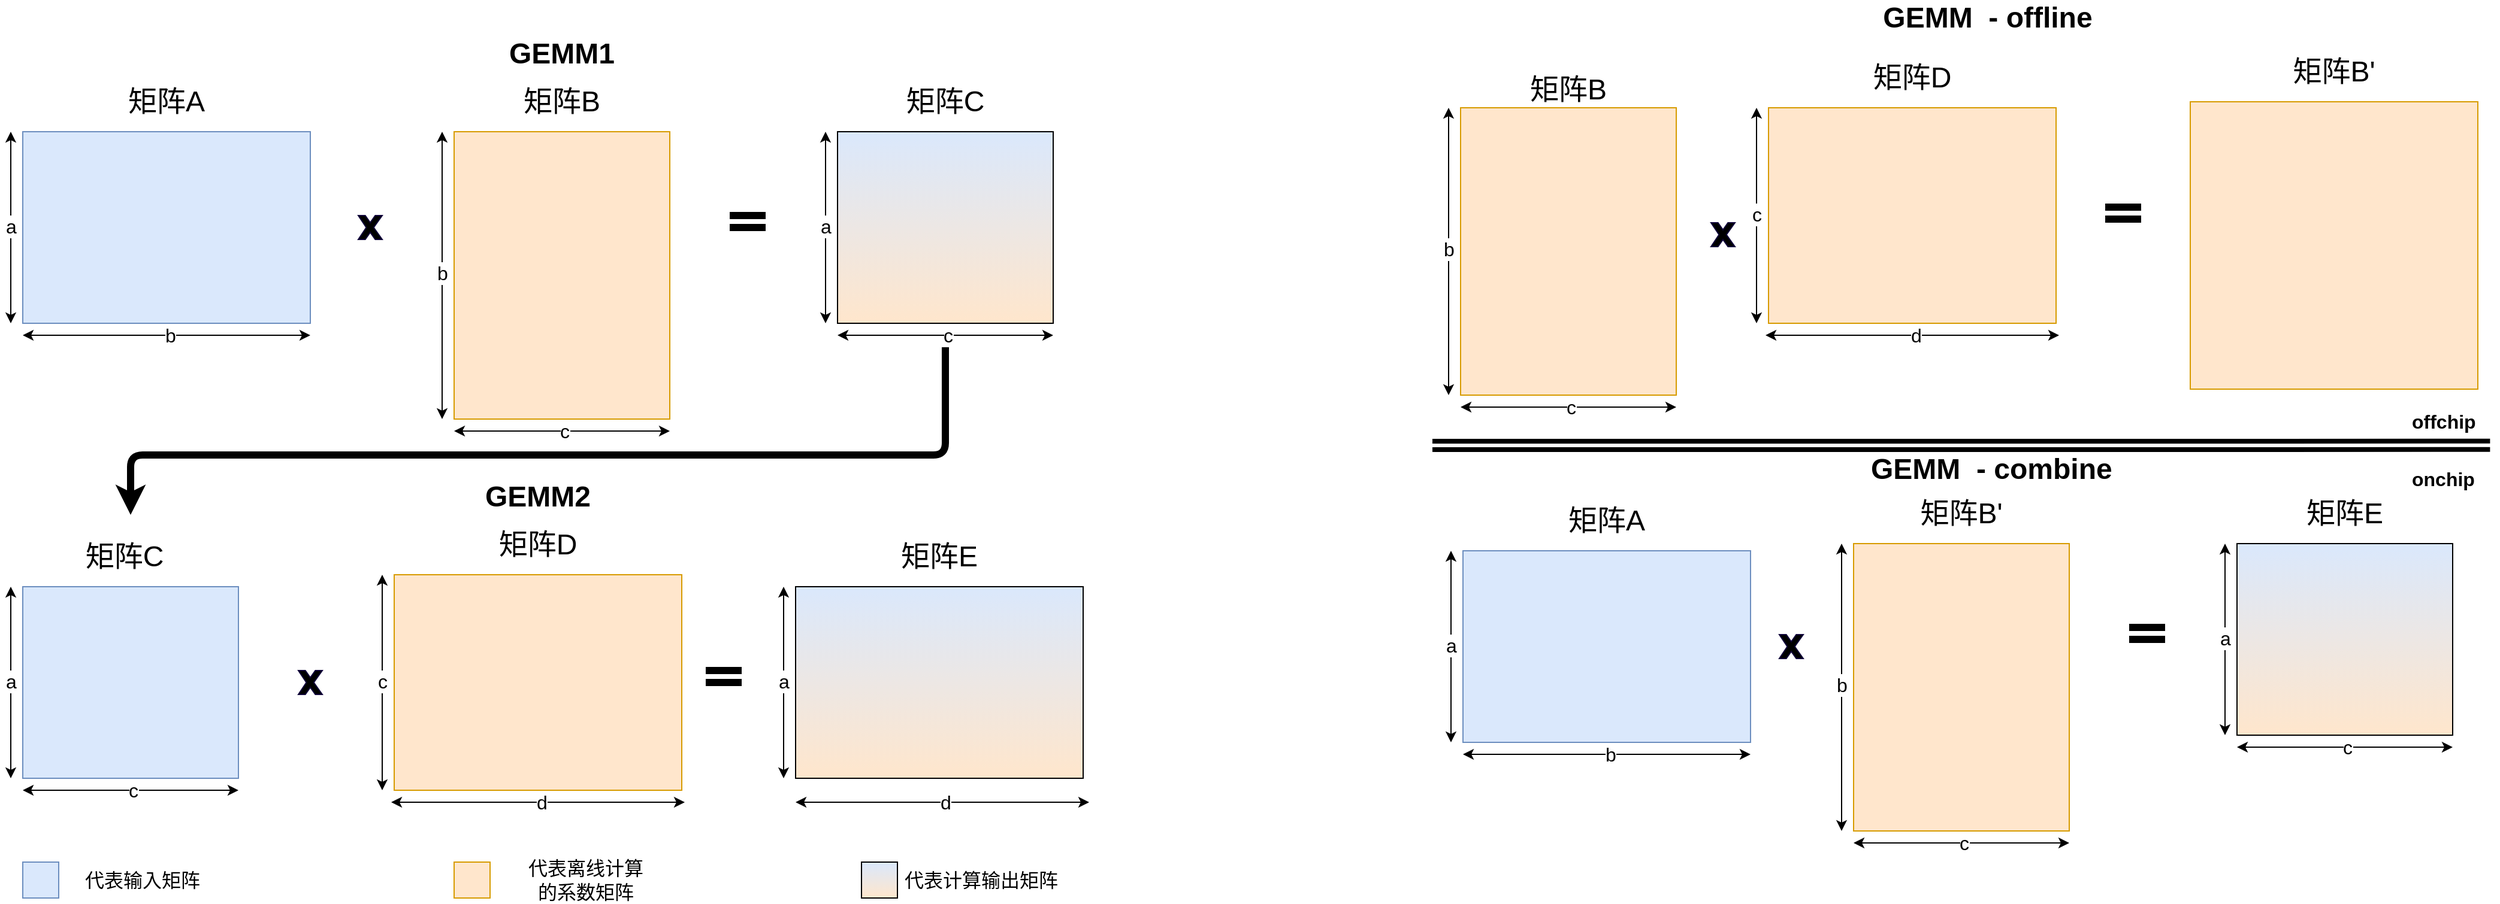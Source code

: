 <mxfile version="20.8.16" type="github">
  <diagram name="Page-1" id="4RiBF4p74DhOOl9Dp6OF">
    <mxGraphModel dx="1122" dy="761" grid="0" gridSize="10" guides="1" tooltips="1" connect="1" arrows="1" fold="1" page="0" pageScale="1" pageWidth="850" pageHeight="1100" math="0" shadow="0">
      <root>
        <mxCell id="0" />
        <mxCell id="1" parent="0" />
        <mxCell id="028M3EtKcu_b-tOw9vi7-4" value="" style="rounded=0;whiteSpace=wrap;html=1;fillColor=#ffe6cc;strokeColor=#d79b00;" parent="1" vertex="1">
          <mxGeometry x="520" y="230" width="180" height="240" as="geometry" />
        </mxCell>
        <mxCell id="028M3EtKcu_b-tOw9vi7-3" value="&lt;font style=&quot;font-size: 24px;&quot;&gt;矩阵A&lt;/font&gt;" style="text;html=1;strokeColor=none;fillColor=none;align=center;verticalAlign=middle;whiteSpace=wrap;rounded=0;" parent="1" vertex="1">
          <mxGeometry x="240" y="190" width="80" height="30" as="geometry" />
        </mxCell>
        <mxCell id="028M3EtKcu_b-tOw9vi7-5" value="" style="rounded=0;whiteSpace=wrap;html=1;fillColor=#ffe6cc;strokeColor=#000000;gradientColor=#DAE8FC;gradientDirection=north;" parent="1" vertex="1">
          <mxGeometry x="840" y="230" width="180" height="160" as="geometry" />
        </mxCell>
        <mxCell id="028M3EtKcu_b-tOw9vi7-6" value="&lt;font size=&quot;5&quot;&gt;矩阵B&lt;/font&gt;" style="text;html=1;strokeColor=none;fillColor=none;align=center;verticalAlign=middle;whiteSpace=wrap;rounded=0;" parent="1" vertex="1">
          <mxGeometry x="570" y="190" width="80" height="30" as="geometry" />
        </mxCell>
        <mxCell id="028M3EtKcu_b-tOw9vi7-7" value="&lt;font size=&quot;5&quot;&gt;矩阵C&lt;/font&gt;" style="text;html=1;strokeColor=none;fillColor=none;align=center;verticalAlign=middle;whiteSpace=wrap;rounded=0;" parent="1" vertex="1">
          <mxGeometry x="890" y="190" width="80" height="30" as="geometry" />
        </mxCell>
        <mxCell id="028M3EtKcu_b-tOw9vi7-9" value="" style="endArrow=classic;startArrow=classic;html=1;rounded=0;fontSize=16;" parent="1" edge="1">
          <mxGeometry width="50" height="50" relative="1" as="geometry">
            <mxPoint x="150" y="390" as="sourcePoint" />
            <mxPoint x="150" y="230" as="targetPoint" />
          </mxGeometry>
        </mxCell>
        <mxCell id="028M3EtKcu_b-tOw9vi7-14" value="a" style="edgeLabel;html=1;align=center;verticalAlign=middle;resizable=0;points=[];fontSize=16;" parent="028M3EtKcu_b-tOw9vi7-9" vertex="1" connectable="0">
          <mxGeometry x="0.019" relative="1" as="geometry">
            <mxPoint as="offset" />
          </mxGeometry>
        </mxCell>
        <mxCell id="028M3EtKcu_b-tOw9vi7-15" value="" style="endArrow=classic;startArrow=classic;html=1;rounded=0;fontSize=16;" parent="1" edge="1">
          <mxGeometry width="50" height="50" relative="1" as="geometry">
            <mxPoint x="510" y="470" as="sourcePoint" />
            <mxPoint x="510" y="230" as="targetPoint" />
            <Array as="points" />
          </mxGeometry>
        </mxCell>
        <mxCell id="028M3EtKcu_b-tOw9vi7-16" value="b" style="edgeLabel;html=1;align=center;verticalAlign=middle;resizable=0;points=[];fontSize=16;" parent="028M3EtKcu_b-tOw9vi7-15" vertex="1" connectable="0">
          <mxGeometry x="0.019" relative="1" as="geometry">
            <mxPoint as="offset" />
          </mxGeometry>
        </mxCell>
        <mxCell id="028M3EtKcu_b-tOw9vi7-19" value="" style="endArrow=classic;startArrow=classic;html=1;rounded=0;fontSize=16;" parent="1" edge="1">
          <mxGeometry width="50" height="50" relative="1" as="geometry">
            <mxPoint x="830" y="390" as="sourcePoint" />
            <mxPoint x="830" y="230" as="targetPoint" />
          </mxGeometry>
        </mxCell>
        <mxCell id="028M3EtKcu_b-tOw9vi7-20" value="a" style="edgeLabel;html=1;align=center;verticalAlign=middle;resizable=0;points=[];fontSize=16;" parent="028M3EtKcu_b-tOw9vi7-19" vertex="1" connectable="0">
          <mxGeometry x="0.019" relative="1" as="geometry">
            <mxPoint as="offset" />
          </mxGeometry>
        </mxCell>
        <mxCell id="028M3EtKcu_b-tOw9vi7-21" value="" style="endArrow=classic;startArrow=classic;html=1;rounded=0;fontSize=16;" parent="1" edge="1">
          <mxGeometry width="50" height="50" relative="1" as="geometry">
            <mxPoint x="160" y="400" as="sourcePoint" />
            <mxPoint x="400" y="400" as="targetPoint" />
          </mxGeometry>
        </mxCell>
        <mxCell id="028M3EtKcu_b-tOw9vi7-22" value="b" style="edgeLabel;html=1;align=center;verticalAlign=middle;resizable=0;points=[];fontSize=16;" parent="028M3EtKcu_b-tOw9vi7-21" vertex="1" connectable="0">
          <mxGeometry x="0.019" relative="1" as="geometry">
            <mxPoint as="offset" />
          </mxGeometry>
        </mxCell>
        <mxCell id="028M3EtKcu_b-tOw9vi7-23" value="" style="endArrow=classic;startArrow=classic;html=1;rounded=0;fontSize=16;" parent="1" edge="1">
          <mxGeometry width="50" height="50" relative="1" as="geometry">
            <mxPoint x="520" y="480" as="sourcePoint" />
            <mxPoint x="700" y="480" as="targetPoint" />
          </mxGeometry>
        </mxCell>
        <mxCell id="028M3EtKcu_b-tOw9vi7-24" value="c" style="edgeLabel;html=1;align=center;verticalAlign=middle;resizable=0;points=[];fontSize=16;" parent="028M3EtKcu_b-tOw9vi7-23" vertex="1" connectable="0">
          <mxGeometry x="0.019" relative="1" as="geometry">
            <mxPoint as="offset" />
          </mxGeometry>
        </mxCell>
        <mxCell id="028M3EtKcu_b-tOw9vi7-25" value="" style="endArrow=classic;startArrow=classic;html=1;rounded=0;fontSize=16;" parent="1" edge="1">
          <mxGeometry width="50" height="50" relative="1" as="geometry">
            <mxPoint x="840" y="400.0" as="sourcePoint" />
            <mxPoint x="1020" y="400.0" as="targetPoint" />
          </mxGeometry>
        </mxCell>
        <mxCell id="028M3EtKcu_b-tOw9vi7-26" value="c" style="edgeLabel;html=1;align=center;verticalAlign=middle;resizable=0;points=[];fontSize=16;" parent="028M3EtKcu_b-tOw9vi7-25" vertex="1" connectable="0">
          <mxGeometry x="0.019" relative="1" as="geometry">
            <mxPoint as="offset" />
          </mxGeometry>
        </mxCell>
        <mxCell id="028M3EtKcu_b-tOw9vi7-27" value="" style="rounded=0;whiteSpace=wrap;html=1;fontSize=16;fillColor=#dae8fc;strokeColor=#6c8ebf;" parent="1" vertex="1">
          <mxGeometry x="160" y="230" width="240" height="20" as="geometry" />
        </mxCell>
        <mxCell id="028M3EtKcu_b-tOw9vi7-1" value="" style="rounded=0;whiteSpace=wrap;html=1;fillColor=#dae8fc;strokeColor=#6c8ebf;" parent="1" vertex="1">
          <mxGeometry x="160" y="230" width="240" height="160" as="geometry" />
        </mxCell>
        <mxCell id="028M3EtKcu_b-tOw9vi7-32" value="" style="verticalLabelPosition=bottom;verticalAlign=top;html=1;shape=mxgraph.basic.x;strokeColor=#11053b;fontSize=16;fillColor=#000000;gradientColor=none;gradientDirection=north;" parent="1" vertex="1">
          <mxGeometry x="440" y="300" width="20" height="20" as="geometry" />
        </mxCell>
        <mxCell id="028M3EtKcu_b-tOw9vi7-33" value="" style="rounded=0;whiteSpace=wrap;html=1;fillColor=#ffe6cc;strokeColor=#d79b00;" parent="1" vertex="1">
          <mxGeometry x="470" y="600" width="240" height="180" as="geometry" />
        </mxCell>
        <mxCell id="028M3EtKcu_b-tOw9vi7-35" value="&lt;font style=&quot;font-size: 24px;&quot;&gt;矩阵C&lt;/font&gt;" style="text;html=1;strokeColor=none;fillColor=none;align=center;verticalAlign=middle;whiteSpace=wrap;rounded=0;" parent="1" vertex="1">
          <mxGeometry x="205" y="570" width="80" height="30" as="geometry" />
        </mxCell>
        <mxCell id="028M3EtKcu_b-tOw9vi7-36" value="" style="rounded=0;whiteSpace=wrap;html=1;fillColor=#ffe6cc;strokeColor=#000000;gradientColor=#DAE8FC;gradientDirection=north;" parent="1" vertex="1">
          <mxGeometry x="805" y="610" width="240" height="160" as="geometry" />
        </mxCell>
        <mxCell id="028M3EtKcu_b-tOw9vi7-37" value="&lt;font size=&quot;5&quot;&gt;矩阵D&lt;/font&gt;" style="text;html=1;strokeColor=none;fillColor=none;align=center;verticalAlign=middle;whiteSpace=wrap;rounded=0;" parent="1" vertex="1">
          <mxGeometry x="550" y="560" width="80" height="30" as="geometry" />
        </mxCell>
        <mxCell id="028M3EtKcu_b-tOw9vi7-38" value="&lt;font size=&quot;5&quot;&gt;矩阵E&lt;/font&gt;" style="text;html=1;strokeColor=none;fillColor=none;align=center;verticalAlign=middle;whiteSpace=wrap;rounded=0;" parent="1" vertex="1">
          <mxGeometry x="885" y="570" width="80" height="30" as="geometry" />
        </mxCell>
        <mxCell id="028M3EtKcu_b-tOw9vi7-41" value="" style="endArrow=classic;startArrow=classic;html=1;rounded=0;fontSize=16;" parent="1" edge="1">
          <mxGeometry width="50" height="50" relative="1" as="geometry">
            <mxPoint x="460" y="780" as="sourcePoint" />
            <mxPoint x="460" y="600" as="targetPoint" />
            <Array as="points" />
          </mxGeometry>
        </mxCell>
        <mxCell id="028M3EtKcu_b-tOw9vi7-42" value="c" style="edgeLabel;html=1;align=center;verticalAlign=middle;resizable=0;points=[];fontSize=16;" parent="028M3EtKcu_b-tOw9vi7-41" vertex="1" connectable="0">
          <mxGeometry x="0.019" relative="1" as="geometry">
            <mxPoint as="offset" />
          </mxGeometry>
        </mxCell>
        <mxCell id="028M3EtKcu_b-tOw9vi7-43" value="" style="endArrow=classic;startArrow=classic;html=1;rounded=0;fontSize=16;" parent="1" edge="1">
          <mxGeometry width="50" height="50" relative="1" as="geometry">
            <mxPoint x="795" y="770" as="sourcePoint" />
            <mxPoint x="795" y="610" as="targetPoint" />
          </mxGeometry>
        </mxCell>
        <mxCell id="028M3EtKcu_b-tOw9vi7-44" value="a" style="edgeLabel;html=1;align=center;verticalAlign=middle;resizable=0;points=[];fontSize=16;" parent="028M3EtKcu_b-tOw9vi7-43" vertex="1" connectable="0">
          <mxGeometry x="0.019" relative="1" as="geometry">
            <mxPoint as="offset" />
          </mxGeometry>
        </mxCell>
        <mxCell id="028M3EtKcu_b-tOw9vi7-47" value="" style="endArrow=classic;startArrow=classic;html=1;rounded=0;fontSize=16;" parent="1" edge="1">
          <mxGeometry width="50" height="50" relative="1" as="geometry">
            <mxPoint x="467.5" y="790" as="sourcePoint" />
            <mxPoint x="712.5" y="790" as="targetPoint" />
          </mxGeometry>
        </mxCell>
        <mxCell id="028M3EtKcu_b-tOw9vi7-48" value="d" style="edgeLabel;html=1;align=center;verticalAlign=middle;resizable=0;points=[];fontSize=16;" parent="028M3EtKcu_b-tOw9vi7-47" vertex="1" connectable="0">
          <mxGeometry x="0.019" relative="1" as="geometry">
            <mxPoint as="offset" />
          </mxGeometry>
        </mxCell>
        <mxCell id="028M3EtKcu_b-tOw9vi7-54" value="" style="verticalLabelPosition=bottom;verticalAlign=top;html=1;shape=mxgraph.basic.x;strokeColor=#11053b;fontSize=16;fillColor=#000000;gradientColor=none;gradientDirection=north;" parent="1" vertex="1">
          <mxGeometry x="390" y="680" width="20" height="20" as="geometry" />
        </mxCell>
        <mxCell id="028M3EtKcu_b-tOw9vi7-55" value="" style="rounded=0;whiteSpace=wrap;html=1;fillColor=#dae8fc;strokeColor=#6c8ebf;" parent="1" vertex="1">
          <mxGeometry x="160" y="610" width="180" height="160" as="geometry" />
        </mxCell>
        <mxCell id="028M3EtKcu_b-tOw9vi7-56" value="" style="endArrow=classic;startArrow=classic;html=1;rounded=0;fontSize=16;" parent="1" edge="1">
          <mxGeometry width="50" height="50" relative="1" as="geometry">
            <mxPoint x="150" y="770" as="sourcePoint" />
            <mxPoint x="150" y="610" as="targetPoint" />
          </mxGeometry>
        </mxCell>
        <mxCell id="028M3EtKcu_b-tOw9vi7-57" value="a" style="edgeLabel;html=1;align=center;verticalAlign=middle;resizable=0;points=[];fontSize=16;" parent="028M3EtKcu_b-tOw9vi7-56" vertex="1" connectable="0">
          <mxGeometry x="0.019" relative="1" as="geometry">
            <mxPoint as="offset" />
          </mxGeometry>
        </mxCell>
        <mxCell id="028M3EtKcu_b-tOw9vi7-58" value="" style="endArrow=classic;startArrow=classic;html=1;rounded=0;fontSize=16;" parent="1" edge="1">
          <mxGeometry width="50" height="50" relative="1" as="geometry">
            <mxPoint x="160" y="780" as="sourcePoint" />
            <mxPoint x="340" y="780" as="targetPoint" />
          </mxGeometry>
        </mxCell>
        <mxCell id="028M3EtKcu_b-tOw9vi7-59" value="c" style="edgeLabel;html=1;align=center;verticalAlign=middle;resizable=0;points=[];fontSize=16;" parent="028M3EtKcu_b-tOw9vi7-58" vertex="1" connectable="0">
          <mxGeometry x="0.019" relative="1" as="geometry">
            <mxPoint as="offset" />
          </mxGeometry>
        </mxCell>
        <mxCell id="028M3EtKcu_b-tOw9vi7-62" value="" style="endArrow=classic;startArrow=classic;html=1;rounded=0;fontSize=16;" parent="1" edge="1">
          <mxGeometry width="50" height="50" relative="1" as="geometry">
            <mxPoint x="805" y="790" as="sourcePoint" />
            <mxPoint x="1050" y="790" as="targetPoint" />
          </mxGeometry>
        </mxCell>
        <mxCell id="028M3EtKcu_b-tOw9vi7-63" value="d" style="edgeLabel;html=1;align=center;verticalAlign=middle;resizable=0;points=[];fontSize=16;" parent="028M3EtKcu_b-tOw9vi7-62" vertex="1" connectable="0">
          <mxGeometry x="0.019" relative="1" as="geometry">
            <mxPoint as="offset" />
          </mxGeometry>
        </mxCell>
        <mxCell id="028M3EtKcu_b-tOw9vi7-70" value="" style="group" parent="1" vertex="1" connectable="0">
          <mxGeometry x="750" y="300" width="30" height="10" as="geometry" />
        </mxCell>
        <mxCell id="028M3EtKcu_b-tOw9vi7-66" value="" style="endArrow=none;html=1;rounded=0;fontSize=16;strokeWidth=6;" parent="028M3EtKcu_b-tOw9vi7-70" edge="1">
          <mxGeometry width="50" height="50" relative="1" as="geometry">
            <mxPoint as="sourcePoint" />
            <mxPoint x="30" as="targetPoint" />
          </mxGeometry>
        </mxCell>
        <mxCell id="028M3EtKcu_b-tOw9vi7-69" value="" style="endArrow=none;html=1;rounded=0;fontSize=16;strokeWidth=6;" parent="028M3EtKcu_b-tOw9vi7-70" edge="1">
          <mxGeometry width="50" height="50" relative="1" as="geometry">
            <mxPoint y="10" as="sourcePoint" />
            <mxPoint x="30" y="10" as="targetPoint" />
          </mxGeometry>
        </mxCell>
        <mxCell id="028M3EtKcu_b-tOw9vi7-71" value="" style="group" parent="1" vertex="1" connectable="0">
          <mxGeometry x="730" y="680" width="30" height="10" as="geometry" />
        </mxCell>
        <mxCell id="028M3EtKcu_b-tOw9vi7-72" value="" style="endArrow=none;html=1;rounded=0;fontSize=16;strokeWidth=6;" parent="028M3EtKcu_b-tOw9vi7-71" edge="1">
          <mxGeometry width="50" height="50" relative="1" as="geometry">
            <mxPoint as="sourcePoint" />
            <mxPoint x="30" as="targetPoint" />
          </mxGeometry>
        </mxCell>
        <mxCell id="028M3EtKcu_b-tOw9vi7-73" value="" style="endArrow=none;html=1;rounded=0;fontSize=16;strokeWidth=6;" parent="028M3EtKcu_b-tOw9vi7-71" edge="1">
          <mxGeometry width="50" height="50" relative="1" as="geometry">
            <mxPoint y="10" as="sourcePoint" />
            <mxPoint x="30" y="10" as="targetPoint" />
          </mxGeometry>
        </mxCell>
        <mxCell id="028M3EtKcu_b-tOw9vi7-74" value="&lt;font size=&quot;5&quot;&gt;&lt;b&gt;GEMM1&lt;/b&gt;&lt;/font&gt;" style="text;html=1;strokeColor=none;fillColor=none;align=center;verticalAlign=middle;whiteSpace=wrap;rounded=0;" parent="1" vertex="1">
          <mxGeometry x="570" y="150" width="80" height="30" as="geometry" />
        </mxCell>
        <mxCell id="028M3EtKcu_b-tOw9vi7-76" value="&lt;font size=&quot;5&quot;&gt;&lt;b&gt;GEMM2&lt;br&gt;&lt;/b&gt;&lt;/font&gt;" style="text;html=1;strokeColor=none;fillColor=none;align=center;verticalAlign=middle;whiteSpace=wrap;rounded=0;" parent="1" vertex="1">
          <mxGeometry x="550" y="520" width="80" height="30" as="geometry" />
        </mxCell>
        <mxCell id="028M3EtKcu_b-tOw9vi7-78" value="" style="rounded=0;whiteSpace=wrap;html=1;fillColor=#ffe6cc;strokeColor=#d79b00;" parent="1" vertex="1">
          <mxGeometry x="1360" y="210" width="180" height="240" as="geometry" />
        </mxCell>
        <mxCell id="028M3EtKcu_b-tOw9vi7-79" value="" style="endArrow=classic;startArrow=classic;html=1;rounded=0;fontSize=16;" parent="1" edge="1">
          <mxGeometry width="50" height="50" relative="1" as="geometry">
            <mxPoint x="1350" y="450" as="sourcePoint" />
            <mxPoint x="1350" y="210" as="targetPoint" />
            <Array as="points" />
          </mxGeometry>
        </mxCell>
        <mxCell id="028M3EtKcu_b-tOw9vi7-80" value="b" style="edgeLabel;html=1;align=center;verticalAlign=middle;resizable=0;points=[];fontSize=16;" parent="028M3EtKcu_b-tOw9vi7-79" vertex="1" connectable="0">
          <mxGeometry x="0.019" relative="1" as="geometry">
            <mxPoint as="offset" />
          </mxGeometry>
        </mxCell>
        <mxCell id="028M3EtKcu_b-tOw9vi7-81" value="" style="endArrow=classic;startArrow=classic;html=1;rounded=0;fontSize=16;" parent="1" edge="1">
          <mxGeometry width="50" height="50" relative="1" as="geometry">
            <mxPoint x="1360" y="460" as="sourcePoint" />
            <mxPoint x="1540" y="460" as="targetPoint" />
          </mxGeometry>
        </mxCell>
        <mxCell id="028M3EtKcu_b-tOw9vi7-82" value="c" style="edgeLabel;html=1;align=center;verticalAlign=middle;resizable=0;points=[];fontSize=16;" parent="028M3EtKcu_b-tOw9vi7-81" vertex="1" connectable="0">
          <mxGeometry x="0.019" relative="1" as="geometry">
            <mxPoint as="offset" />
          </mxGeometry>
        </mxCell>
        <mxCell id="028M3EtKcu_b-tOw9vi7-83" value="&lt;font size=&quot;5&quot;&gt;矩阵B&lt;/font&gt;" style="text;html=1;strokeColor=none;fillColor=none;align=center;verticalAlign=middle;whiteSpace=wrap;rounded=0;" parent="1" vertex="1">
          <mxGeometry x="1410" y="180" width="80" height="30" as="geometry" />
        </mxCell>
        <mxCell id="028M3EtKcu_b-tOw9vi7-84" value="" style="rounded=0;whiteSpace=wrap;html=1;fillColor=#ffe6cc;strokeColor=#d79b00;" parent="1" vertex="1">
          <mxGeometry x="1617" y="210.0" width="240" height="180" as="geometry" />
        </mxCell>
        <mxCell id="028M3EtKcu_b-tOw9vi7-85" value="&lt;font size=&quot;5&quot;&gt;矩阵D&lt;/font&gt;" style="text;html=1;strokeColor=none;fillColor=none;align=center;verticalAlign=middle;whiteSpace=wrap;rounded=0;" parent="1" vertex="1">
          <mxGeometry x="1697" y="170.0" width="80" height="30" as="geometry" />
        </mxCell>
        <mxCell id="028M3EtKcu_b-tOw9vi7-86" value="" style="endArrow=classic;startArrow=classic;html=1;rounded=0;fontSize=16;" parent="1" edge="1">
          <mxGeometry width="50" height="50" relative="1" as="geometry">
            <mxPoint x="1607" y="390" as="sourcePoint" />
            <mxPoint x="1607" y="210.0" as="targetPoint" />
            <Array as="points" />
          </mxGeometry>
        </mxCell>
        <mxCell id="028M3EtKcu_b-tOw9vi7-87" value="c" style="edgeLabel;html=1;align=center;verticalAlign=middle;resizable=0;points=[];fontSize=16;" parent="028M3EtKcu_b-tOw9vi7-86" vertex="1" connectable="0">
          <mxGeometry x="0.019" relative="1" as="geometry">
            <mxPoint as="offset" />
          </mxGeometry>
        </mxCell>
        <mxCell id="028M3EtKcu_b-tOw9vi7-88" value="" style="endArrow=classic;startArrow=classic;html=1;rounded=0;fontSize=16;" parent="1" edge="1">
          <mxGeometry width="50" height="50" relative="1" as="geometry">
            <mxPoint x="1614.5" y="400" as="sourcePoint" />
            <mxPoint x="1859.5" y="400" as="targetPoint" />
          </mxGeometry>
        </mxCell>
        <mxCell id="028M3EtKcu_b-tOw9vi7-89" value="d" style="edgeLabel;html=1;align=center;verticalAlign=middle;resizable=0;points=[];fontSize=16;" parent="028M3EtKcu_b-tOw9vi7-88" vertex="1" connectable="0">
          <mxGeometry x="0.019" relative="1" as="geometry">
            <mxPoint as="offset" />
          </mxGeometry>
        </mxCell>
        <mxCell id="028M3EtKcu_b-tOw9vi7-90" value="" style="verticalLabelPosition=bottom;verticalAlign=top;html=1;shape=mxgraph.basic.x;strokeColor=#11053b;fontSize=16;fillColor=#000000;gradientColor=none;gradientDirection=north;" parent="1" vertex="1">
          <mxGeometry x="1569" y="306" width="20" height="20" as="geometry" />
        </mxCell>
        <mxCell id="028M3EtKcu_b-tOw9vi7-91" value="" style="rounded=0;whiteSpace=wrap;html=1;strokeColor=#6c8ebf;fontSize=16;fillColor=#dae8fc;gradientDirection=north;" parent="1" vertex="1">
          <mxGeometry x="160" y="840" width="30" height="30" as="geometry" />
        </mxCell>
        <mxCell id="028M3EtKcu_b-tOw9vi7-92" value="代表输入矩阵" style="text;html=1;strokeColor=none;fillColor=none;align=center;verticalAlign=middle;whiteSpace=wrap;rounded=0;fontSize=16;" parent="1" vertex="1">
          <mxGeometry x="210" y="840" width="100" height="30" as="geometry" />
        </mxCell>
        <mxCell id="028M3EtKcu_b-tOw9vi7-93" value="" style="rounded=0;whiteSpace=wrap;html=1;strokeColor=#d79b00;fontSize=16;fillColor=#ffe6cc;gradientDirection=north;" parent="1" vertex="1">
          <mxGeometry x="520" y="840" width="30" height="30" as="geometry" />
        </mxCell>
        <mxCell id="028M3EtKcu_b-tOw9vi7-94" value="代表离线计算&lt;br&gt;的系数矩阵" style="text;html=1;strokeColor=none;fillColor=none;align=center;verticalAlign=middle;whiteSpace=wrap;rounded=0;fontSize=16;" parent="1" vertex="1">
          <mxGeometry x="570" y="840" width="120" height="30" as="geometry" />
        </mxCell>
        <mxCell id="028M3EtKcu_b-tOw9vi7-95" value="" style="rounded=0;whiteSpace=wrap;html=1;fillColor=#ffe6cc;strokeColor=#000000;gradientColor=#DAE8FC;gradientDirection=north;" parent="1" vertex="1">
          <mxGeometry x="860" y="840" width="30" height="30" as="geometry" />
        </mxCell>
        <mxCell id="028M3EtKcu_b-tOw9vi7-96" value="代表计算输出矩阵" style="text;html=1;strokeColor=none;fillColor=none;align=center;verticalAlign=middle;whiteSpace=wrap;rounded=0;fontSize=16;" parent="1" vertex="1">
          <mxGeometry x="890" y="840" width="140" height="30" as="geometry" />
        </mxCell>
        <mxCell id="028M3EtKcu_b-tOw9vi7-97" value="" style="rounded=0;whiteSpace=wrap;html=1;fillColor=#ffe6cc;strokeColor=#d79b00;" parent="1" vertex="1">
          <mxGeometry x="1969" y="205.0" width="240" height="240" as="geometry" />
        </mxCell>
        <mxCell id="028M3EtKcu_b-tOw9vi7-98" value="" style="group" parent="1" vertex="1" connectable="0">
          <mxGeometry x="1898" y="293" width="30" height="10" as="geometry" />
        </mxCell>
        <mxCell id="028M3EtKcu_b-tOw9vi7-99" value="" style="endArrow=none;html=1;rounded=0;fontSize=16;strokeWidth=6;" parent="028M3EtKcu_b-tOw9vi7-98" edge="1">
          <mxGeometry width="50" height="50" relative="1" as="geometry">
            <mxPoint as="sourcePoint" />
            <mxPoint x="30" as="targetPoint" />
          </mxGeometry>
        </mxCell>
        <mxCell id="028M3EtKcu_b-tOw9vi7-100" value="" style="endArrow=none;html=1;rounded=0;fontSize=16;strokeWidth=6;" parent="028M3EtKcu_b-tOw9vi7-98" edge="1">
          <mxGeometry width="50" height="50" relative="1" as="geometry">
            <mxPoint y="10" as="sourcePoint" />
            <mxPoint x="30" y="10" as="targetPoint" />
          </mxGeometry>
        </mxCell>
        <mxCell id="028M3EtKcu_b-tOw9vi7-101" value="&lt;font size=&quot;5&quot;&gt;矩阵B&#39;&lt;/font&gt;" style="text;html=1;strokeColor=none;fillColor=none;align=center;verticalAlign=middle;whiteSpace=wrap;rounded=0;" parent="1" vertex="1">
          <mxGeometry x="2049" y="165.0" width="80" height="30" as="geometry" />
        </mxCell>
        <mxCell id="028M3EtKcu_b-tOw9vi7-123" value="" style="rounded=0;whiteSpace=wrap;html=1;fillColor=#ffe6cc;strokeColor=#d79b00;" parent="1" vertex="1">
          <mxGeometry x="1688" y="574" width="180" height="240" as="geometry" />
        </mxCell>
        <mxCell id="028M3EtKcu_b-tOw9vi7-124" value="&lt;font style=&quot;font-size: 24px;&quot;&gt;矩阵A&lt;/font&gt;" style="text;html=1;strokeColor=none;fillColor=none;align=center;verticalAlign=middle;whiteSpace=wrap;rounded=0;" parent="1" vertex="1">
          <mxGeometry x="1442" y="540" width="80" height="30" as="geometry" />
        </mxCell>
        <mxCell id="028M3EtKcu_b-tOw9vi7-125" value="" style="rounded=0;whiteSpace=wrap;html=1;fillColor=#ffe6cc;strokeColor=#000000;gradientColor=#DAE8FC;gradientDirection=north;" parent="1" vertex="1">
          <mxGeometry x="2008" y="574" width="180" height="160" as="geometry" />
        </mxCell>
        <mxCell id="028M3EtKcu_b-tOw9vi7-126" value="&lt;font size=&quot;5&quot;&gt;矩阵B&#39;&lt;/font&gt;" style="text;html=1;strokeColor=none;fillColor=none;align=center;verticalAlign=middle;whiteSpace=wrap;rounded=0;" parent="1" vertex="1">
          <mxGeometry x="1738" y="534" width="80" height="30" as="geometry" />
        </mxCell>
        <mxCell id="028M3EtKcu_b-tOw9vi7-127" value="&lt;font size=&quot;5&quot;&gt;矩阵E&lt;/font&gt;" style="text;html=1;strokeColor=none;fillColor=none;align=center;verticalAlign=middle;whiteSpace=wrap;rounded=0;" parent="1" vertex="1">
          <mxGeometry x="2058" y="534" width="80" height="30" as="geometry" />
        </mxCell>
        <mxCell id="028M3EtKcu_b-tOw9vi7-128" value="" style="endArrow=classic;startArrow=classic;html=1;rounded=0;fontSize=16;" parent="1" edge="1">
          <mxGeometry width="50" height="50" relative="1" as="geometry">
            <mxPoint x="1352" y="740" as="sourcePoint" />
            <mxPoint x="1352" y="580" as="targetPoint" />
          </mxGeometry>
        </mxCell>
        <mxCell id="028M3EtKcu_b-tOw9vi7-129" value="a" style="edgeLabel;html=1;align=center;verticalAlign=middle;resizable=0;points=[];fontSize=16;" parent="028M3EtKcu_b-tOw9vi7-128" vertex="1" connectable="0">
          <mxGeometry x="0.019" relative="1" as="geometry">
            <mxPoint as="offset" />
          </mxGeometry>
        </mxCell>
        <mxCell id="028M3EtKcu_b-tOw9vi7-130" value="" style="endArrow=classic;startArrow=classic;html=1;rounded=0;fontSize=16;" parent="1" edge="1">
          <mxGeometry width="50" height="50" relative="1" as="geometry">
            <mxPoint x="1678" y="814" as="sourcePoint" />
            <mxPoint x="1678" y="574" as="targetPoint" />
            <Array as="points" />
          </mxGeometry>
        </mxCell>
        <mxCell id="028M3EtKcu_b-tOw9vi7-131" value="b" style="edgeLabel;html=1;align=center;verticalAlign=middle;resizable=0;points=[];fontSize=16;" parent="028M3EtKcu_b-tOw9vi7-130" vertex="1" connectable="0">
          <mxGeometry x="0.019" relative="1" as="geometry">
            <mxPoint as="offset" />
          </mxGeometry>
        </mxCell>
        <mxCell id="028M3EtKcu_b-tOw9vi7-132" value="" style="endArrow=classic;startArrow=classic;html=1;rounded=0;fontSize=16;" parent="1" edge="1">
          <mxGeometry width="50" height="50" relative="1" as="geometry">
            <mxPoint x="1998" y="734" as="sourcePoint" />
            <mxPoint x="1998" y="574" as="targetPoint" />
          </mxGeometry>
        </mxCell>
        <mxCell id="028M3EtKcu_b-tOw9vi7-133" value="a" style="edgeLabel;html=1;align=center;verticalAlign=middle;resizable=0;points=[];fontSize=16;" parent="028M3EtKcu_b-tOw9vi7-132" vertex="1" connectable="0">
          <mxGeometry x="0.019" relative="1" as="geometry">
            <mxPoint as="offset" />
          </mxGeometry>
        </mxCell>
        <mxCell id="028M3EtKcu_b-tOw9vi7-134" value="" style="endArrow=classic;startArrow=classic;html=1;rounded=0;fontSize=16;" parent="1" edge="1">
          <mxGeometry width="50" height="50" relative="1" as="geometry">
            <mxPoint x="1362" y="750" as="sourcePoint" />
            <mxPoint x="1602" y="750" as="targetPoint" />
          </mxGeometry>
        </mxCell>
        <mxCell id="028M3EtKcu_b-tOw9vi7-135" value="b" style="edgeLabel;html=1;align=center;verticalAlign=middle;resizable=0;points=[];fontSize=16;" parent="028M3EtKcu_b-tOw9vi7-134" vertex="1" connectable="0">
          <mxGeometry x="0.019" relative="1" as="geometry">
            <mxPoint as="offset" />
          </mxGeometry>
        </mxCell>
        <mxCell id="028M3EtKcu_b-tOw9vi7-136" value="" style="endArrow=classic;startArrow=classic;html=1;rounded=0;fontSize=16;" parent="1" edge="1">
          <mxGeometry width="50" height="50" relative="1" as="geometry">
            <mxPoint x="1688" y="824" as="sourcePoint" />
            <mxPoint x="1868" y="824" as="targetPoint" />
          </mxGeometry>
        </mxCell>
        <mxCell id="028M3EtKcu_b-tOw9vi7-137" value="c" style="edgeLabel;html=1;align=center;verticalAlign=middle;resizable=0;points=[];fontSize=16;" parent="028M3EtKcu_b-tOw9vi7-136" vertex="1" connectable="0">
          <mxGeometry x="0.019" relative="1" as="geometry">
            <mxPoint as="offset" />
          </mxGeometry>
        </mxCell>
        <mxCell id="028M3EtKcu_b-tOw9vi7-138" value="" style="endArrow=classic;startArrow=classic;html=1;rounded=0;fontSize=16;" parent="1" edge="1">
          <mxGeometry width="50" height="50" relative="1" as="geometry">
            <mxPoint x="2008" y="744" as="sourcePoint" />
            <mxPoint x="2188" y="744" as="targetPoint" />
          </mxGeometry>
        </mxCell>
        <mxCell id="028M3EtKcu_b-tOw9vi7-139" value="c" style="edgeLabel;html=1;align=center;verticalAlign=middle;resizable=0;points=[];fontSize=16;" parent="028M3EtKcu_b-tOw9vi7-138" vertex="1" connectable="0">
          <mxGeometry x="0.019" relative="1" as="geometry">
            <mxPoint as="offset" />
          </mxGeometry>
        </mxCell>
        <mxCell id="028M3EtKcu_b-tOw9vi7-140" value="" style="rounded=0;whiteSpace=wrap;html=1;fontSize=16;fillColor=#dae8fc;strokeColor=#6c8ebf;" parent="1" vertex="1">
          <mxGeometry x="1362" y="580" width="240" height="20" as="geometry" />
        </mxCell>
        <mxCell id="028M3EtKcu_b-tOw9vi7-141" value="" style="rounded=0;whiteSpace=wrap;html=1;fillColor=#dae8fc;strokeColor=#6c8ebf;" parent="1" vertex="1">
          <mxGeometry x="1362" y="580" width="240" height="160" as="geometry" />
        </mxCell>
        <mxCell id="028M3EtKcu_b-tOw9vi7-142" value="" style="verticalLabelPosition=bottom;verticalAlign=top;html=1;shape=mxgraph.basic.x;strokeColor=#11053b;fontSize=16;fillColor=#000000;gradientColor=none;gradientDirection=north;" parent="1" vertex="1">
          <mxGeometry x="1626" y="650" width="20" height="20" as="geometry" />
        </mxCell>
        <mxCell id="028M3EtKcu_b-tOw9vi7-143" value="" style="group" parent="1" vertex="1" connectable="0">
          <mxGeometry x="1918" y="644" width="30" height="10" as="geometry" />
        </mxCell>
        <mxCell id="028M3EtKcu_b-tOw9vi7-144" value="" style="endArrow=none;html=1;rounded=0;fontSize=16;strokeWidth=6;" parent="028M3EtKcu_b-tOw9vi7-143" edge="1">
          <mxGeometry width="50" height="50" relative="1" as="geometry">
            <mxPoint as="sourcePoint" />
            <mxPoint x="30" as="targetPoint" />
          </mxGeometry>
        </mxCell>
        <mxCell id="028M3EtKcu_b-tOw9vi7-145" value="" style="endArrow=none;html=1;rounded=0;fontSize=16;strokeWidth=6;" parent="028M3EtKcu_b-tOw9vi7-143" edge="1">
          <mxGeometry width="50" height="50" relative="1" as="geometry">
            <mxPoint y="10" as="sourcePoint" />
            <mxPoint x="30" y="10" as="targetPoint" />
          </mxGeometry>
        </mxCell>
        <mxCell id="028M3EtKcu_b-tOw9vi7-146" value="&lt;font size=&quot;5&quot;&gt;&lt;b&gt;GEMM &amp;nbsp;- combine&amp;nbsp;&lt;/b&gt;&lt;/font&gt;" style="text;html=1;strokeColor=none;fillColor=none;align=center;verticalAlign=middle;whiteSpace=wrap;rounded=0;" parent="1" vertex="1">
          <mxGeometry x="1646" y="497" width="321" height="30" as="geometry" />
        </mxCell>
        <mxCell id="028M3EtKcu_b-tOw9vi7-147" value="&lt;font size=&quot;5&quot;&gt;&lt;b&gt;GEMM &amp;nbsp;- offline&lt;/b&gt;&lt;/font&gt;" style="text;html=1;strokeColor=none;fillColor=none;align=center;verticalAlign=middle;whiteSpace=wrap;rounded=0;" parent="1" vertex="1">
          <mxGeometry x="1690" y="120" width="220" height="30" as="geometry" />
        </mxCell>
        <mxCell id="028M3EtKcu_b-tOw9vi7-148" value="" style="endArrow=classic;html=1;rounded=1;strokeWidth=6;fontSize=20;" parent="1" edge="1">
          <mxGeometry width="50" height="50" relative="1" as="geometry">
            <mxPoint x="930" y="410" as="sourcePoint" />
            <mxPoint x="250" y="550" as="targetPoint" />
            <Array as="points">
              <mxPoint x="930" y="500" />
              <mxPoint x="250" y="500" />
            </Array>
          </mxGeometry>
        </mxCell>
        <mxCell id="f4edF6H-629D5PfsEql4-1" value="" style="shape=link;html=1;rounded=0;strokeWidth=4;entryX=0.908;entryY=0.998;entryDx=0;entryDy=0;entryPerimeter=0;" edge="1" parent="1" target="f4edF6H-629D5PfsEql4-3">
          <mxGeometry width="100" relative="1" as="geometry">
            <mxPoint x="1336.5" y="492" as="sourcePoint" />
            <mxPoint x="2287.5" y="492" as="targetPoint" />
          </mxGeometry>
        </mxCell>
        <mxCell id="f4edF6H-629D5PfsEql4-2" value="&lt;div style=&quot;text-align: center;&quot;&gt;&lt;b&gt;&lt;font style=&quot;font-size: 16px;&quot;&gt;onchip&lt;/font&gt;&lt;/b&gt;&lt;/div&gt;" style="text;whiteSpace=wrap;html=1;" vertex="1" parent="1">
          <mxGeometry x="2152.002" y="504.004" width="74" height="36" as="geometry" />
        </mxCell>
        <mxCell id="f4edF6H-629D5PfsEql4-3" value="&lt;div style=&quot;text-align: center;&quot;&gt;&lt;b&gt;&lt;font style=&quot;font-size: 16px;&quot;&gt;offchip&lt;/font&gt;&lt;/b&gt;&lt;/div&gt;" style="text;whiteSpace=wrap;html=1;" vertex="1" parent="1">
          <mxGeometry x="2152.002" y="456.004" width="74" height="36" as="geometry" />
        </mxCell>
      </root>
    </mxGraphModel>
  </diagram>
</mxfile>
